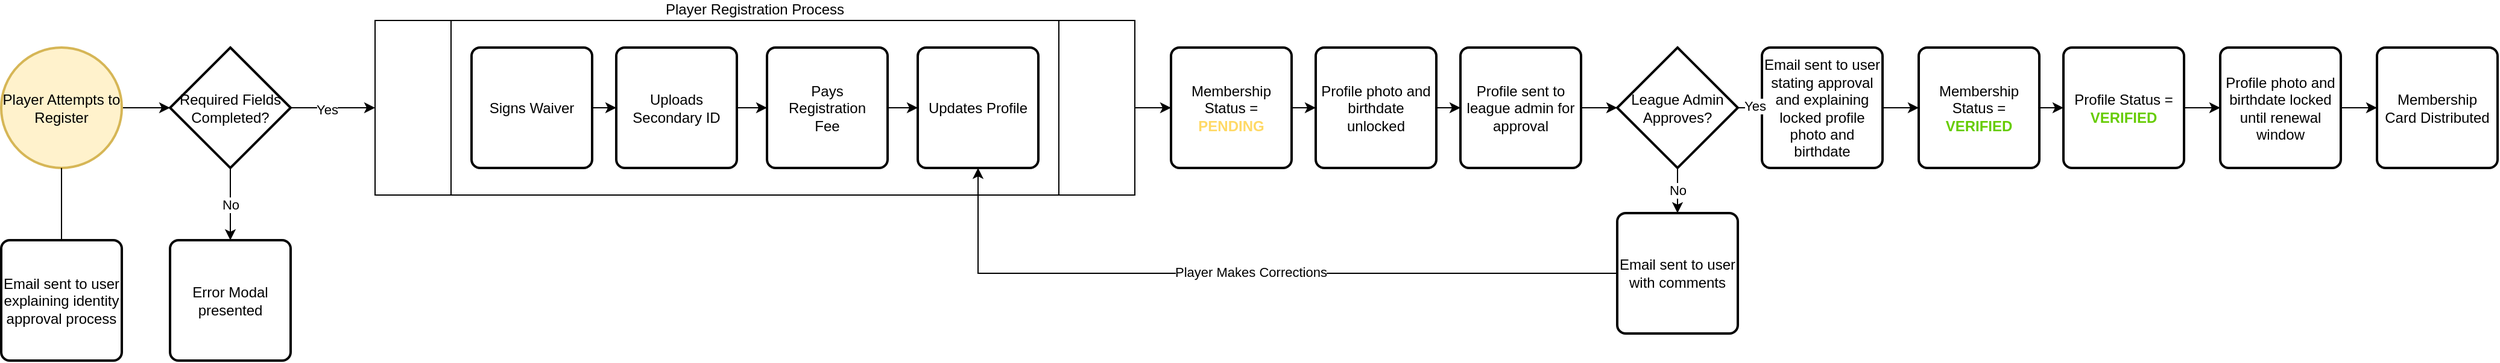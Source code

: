 <mxfile version="15.6.1" type="device"><diagram id="XekXhvEpuuzrlGiLrbA6" name="Page-1"><mxGraphModel dx="2887" dy="1049" grid="1" gridSize="10" guides="1" tooltips="1" connect="1" arrows="1" fold="1" page="1" pageScale="1" pageWidth="850" pageHeight="1100" math="0" shadow="0"><root><mxCell id="0"/><mxCell id="1" parent="0"/><mxCell id="D3nuCE9SUeHKN9wNZ5rO-1" style="edgeStyle=orthogonalEdgeStyle;rounded=0;orthogonalLoop=1;jettySize=auto;html=1;" edge="1" parent="1"><mxGeometry relative="1" as="geometry"><mxPoint x="430" y="540" as="sourcePoint"/></mxGeometry></mxCell><mxCell id="D3nuCE9SUeHKN9wNZ5rO-2" value="No" style="edgeStyle=orthogonalEdgeStyle;rounded=0;orthogonalLoop=1;jettySize=auto;html=1;entryX=0.5;entryY=0;entryDx=0;entryDy=0;entryPerimeter=0;" edge="1" parent="1"><mxGeometry relative="1" as="geometry"><mxPoint x="580" y="590" as="sourcePoint"/></mxGeometry></mxCell><mxCell id="D3nuCE9SUeHKN9wNZ5rO-3" style="edgeStyle=orthogonalEdgeStyle;rounded=0;orthogonalLoop=1;jettySize=auto;html=1;entryX=0;entryY=0.5;entryDx=0;entryDy=0;entryPerimeter=0;" edge="1" parent="1"><mxGeometry relative="1" as="geometry"><mxPoint x="630" y="540" as="sourcePoint"/></mxGeometry></mxCell><mxCell id="D3nuCE9SUeHKN9wNZ5rO-4" value="Yes" style="edgeLabel;html=1;align=center;verticalAlign=middle;resizable=0;points=[];" vertex="1" connectable="0" parent="D3nuCE9SUeHKN9wNZ5rO-3"><mxGeometry x="-0.243" y="-1" relative="1" as="geometry"><mxPoint as="offset"/></mxGeometry></mxCell><mxCell id="D3nuCE9SUeHKN9wNZ5rO-5" style="edgeStyle=orthogonalEdgeStyle;rounded=0;orthogonalLoop=1;jettySize=auto;html=1;entryX=0;entryY=0.5;entryDx=0;entryDy=0;" edge="1" parent="1"><mxGeometry relative="1" as="geometry"><mxPoint x="826.67" y="540" as="sourcePoint"/></mxGeometry></mxCell><mxCell id="D3nuCE9SUeHKN9wNZ5rO-6" style="edgeStyle=orthogonalEdgeStyle;rounded=0;orthogonalLoop=1;jettySize=auto;html=1;entryX=0;entryY=0.5;entryDx=0;entryDy=0;" edge="1" parent="1" source="D3nuCE9SUeHKN9wNZ5rO-8" target="D3nuCE9SUeHKN9wNZ5rO-26"><mxGeometry relative="1" as="geometry"/></mxCell><mxCell id="D3nuCE9SUeHKN9wNZ5rO-8" value="Email sent to user stating approval and explaining locked profile photo and birthdate" style="rounded=1;whiteSpace=wrap;html=1;absoluteArcSize=1;arcSize=14;strokeWidth=2;" vertex="1" parent="1"><mxGeometry x="1290" y="622.5" width="100" height="100" as="geometry"/></mxCell><mxCell id="D3nuCE9SUeHKN9wNZ5rO-48" style="edgeStyle=orthogonalEdgeStyle;rounded=0;orthogonalLoop=1;jettySize=auto;html=1;entryX=0;entryY=0.5;entryDx=0;entryDy=0;entryPerimeter=0;" edge="1" parent="1" source="D3nuCE9SUeHKN9wNZ5rO-11" target="D3nuCE9SUeHKN9wNZ5rO-47"><mxGeometry relative="1" as="geometry"/></mxCell><mxCell id="D3nuCE9SUeHKN9wNZ5rO-11" value="Player Attempts to Register" style="strokeWidth=2;html=1;shape=mxgraph.flowchart.start_2;whiteSpace=wrap;fillColor=#fff2cc;strokeColor=#d6b656;" vertex="1" parent="1"><mxGeometry x="-170" y="622.5" width="100" height="100" as="geometry"/></mxCell><mxCell id="D3nuCE9SUeHKN9wNZ5rO-12" style="edgeStyle=orthogonalEdgeStyle;rounded=0;orthogonalLoop=1;jettySize=auto;html=1;entryX=0;entryY=0.5;entryDx=0;entryDy=0;" edge="1" parent="1" source="D3nuCE9SUeHKN9wNZ5rO-14" target="D3nuCE9SUeHKN9wNZ5rO-32"><mxGeometry relative="1" as="geometry"/></mxCell><mxCell id="D3nuCE9SUeHKN9wNZ5rO-14" value="Membership&lt;br&gt;Status = &lt;b&gt;&lt;font color=&quot;#ffd966&quot;&gt;PENDING&lt;/font&gt;&lt;/b&gt;" style="rounded=1;whiteSpace=wrap;html=1;absoluteArcSize=1;arcSize=14;strokeWidth=2;" vertex="1" parent="1"><mxGeometry x="800" y="622.5" width="100" height="100" as="geometry"/></mxCell><mxCell id="D3nuCE9SUeHKN9wNZ5rO-15" style="edgeStyle=orthogonalEdgeStyle;rounded=0;orthogonalLoop=1;jettySize=auto;html=1;entryX=0;entryY=0.5;entryDx=0;entryDy=0;entryPerimeter=0;" edge="1" parent="1" source="D3nuCE9SUeHKN9wNZ5rO-17" target="D3nuCE9SUeHKN9wNZ5rO-21"><mxGeometry relative="1" as="geometry"/></mxCell><mxCell id="D3nuCE9SUeHKN9wNZ5rO-17" value="Profile sent to league admin for approval" style="rounded=1;whiteSpace=wrap;html=1;absoluteArcSize=1;arcSize=14;strokeWidth=2;" vertex="1" parent="1"><mxGeometry x="1040" y="622.5" width="100" height="100" as="geometry"/></mxCell><mxCell id="D3nuCE9SUeHKN9wNZ5rO-18" style="edgeStyle=orthogonalEdgeStyle;rounded=0;orthogonalLoop=1;jettySize=auto;html=1;" edge="1" parent="1" source="D3nuCE9SUeHKN9wNZ5rO-21" target="D3nuCE9SUeHKN9wNZ5rO-8"><mxGeometry relative="1" as="geometry"/></mxCell><mxCell id="D3nuCE9SUeHKN9wNZ5rO-19" value="Yes" style="edgeLabel;html=1;align=center;verticalAlign=middle;resizable=0;points=[];" vertex="1" connectable="0" parent="D3nuCE9SUeHKN9wNZ5rO-18"><mxGeometry x="-0.533" y="2" relative="1" as="geometry"><mxPoint as="offset"/></mxGeometry></mxCell><mxCell id="D3nuCE9SUeHKN9wNZ5rO-20" value="No" style="edgeStyle=orthogonalEdgeStyle;rounded=0;orthogonalLoop=1;jettySize=auto;html=1;entryX=0.5;entryY=0;entryDx=0;entryDy=0;" edge="1" parent="1" source="D3nuCE9SUeHKN9wNZ5rO-21" target="D3nuCE9SUeHKN9wNZ5rO-23"><mxGeometry relative="1" as="geometry"/></mxCell><mxCell id="D3nuCE9SUeHKN9wNZ5rO-21" value="League Admin Approves?" style="strokeWidth=2;html=1;shape=mxgraph.flowchart.decision;whiteSpace=wrap;" vertex="1" parent="1"><mxGeometry x="1170" y="622.5" width="100" height="100" as="geometry"/></mxCell><mxCell id="D3nuCE9SUeHKN9wNZ5rO-23" value="Email sent to user with comments" style="rounded=1;whiteSpace=wrap;html=1;absoluteArcSize=1;arcSize=14;strokeWidth=2;" vertex="1" parent="1"><mxGeometry x="1170" y="760" width="100" height="100" as="geometry"/></mxCell><mxCell id="D3nuCE9SUeHKN9wNZ5rO-58" style="edgeStyle=orthogonalEdgeStyle;rounded=0;orthogonalLoop=1;jettySize=auto;html=1;entryX=0;entryY=0.5;entryDx=0;entryDy=0;" edge="1" parent="1" source="D3nuCE9SUeHKN9wNZ5rO-26" target="D3nuCE9SUeHKN9wNZ5rO-57"><mxGeometry relative="1" as="geometry"/></mxCell><mxCell id="D3nuCE9SUeHKN9wNZ5rO-26" value="Membership&lt;br&gt;Status = &lt;b&gt;&lt;font color=&quot;#66cc00&quot;&gt;VERIFIED&lt;/font&gt;&lt;/b&gt;" style="rounded=1;whiteSpace=wrap;html=1;absoluteArcSize=1;arcSize=14;strokeWidth=2;" vertex="1" parent="1"><mxGeometry x="1420" y="622.5" width="100" height="100" as="geometry"/></mxCell><mxCell id="D3nuCE9SUeHKN9wNZ5rO-28" style="edgeStyle=orthogonalEdgeStyle;rounded=0;orthogonalLoop=1;jettySize=auto;html=1;entryX=0;entryY=0.5;entryDx=0;entryDy=0;" edge="1" parent="1" source="D3nuCE9SUeHKN9wNZ5rO-29" target="D3nuCE9SUeHKN9wNZ5rO-36"><mxGeometry relative="1" as="geometry"/></mxCell><mxCell id="D3nuCE9SUeHKN9wNZ5rO-29" value="Profile photo and birthdate locked until renewal window" style="rounded=1;whiteSpace=wrap;html=1;absoluteArcSize=1;arcSize=14;strokeWidth=2;" vertex="1" parent="1"><mxGeometry x="1670" y="622.5" width="100" height="100" as="geometry"/></mxCell><mxCell id="D3nuCE9SUeHKN9wNZ5rO-30" style="edgeStyle=orthogonalEdgeStyle;rounded=0;orthogonalLoop=1;jettySize=auto;html=1;entryX=0;entryY=0.5;entryDx=0;entryDy=0;" edge="1" parent="1" source="D3nuCE9SUeHKN9wNZ5rO-32" target="D3nuCE9SUeHKN9wNZ5rO-17"><mxGeometry relative="1" as="geometry"/></mxCell><mxCell id="D3nuCE9SUeHKN9wNZ5rO-32" value="Profile photo and birthdate unlocked" style="rounded=1;whiteSpace=wrap;html=1;absoluteArcSize=1;arcSize=14;strokeWidth=2;" vertex="1" parent="1"><mxGeometry x="920" y="622.5" width="100" height="100" as="geometry"/></mxCell><mxCell id="D3nuCE9SUeHKN9wNZ5rO-36" value="Membership&lt;br&gt;Card Distributed" style="rounded=1;whiteSpace=wrap;html=1;absoluteArcSize=1;arcSize=14;strokeWidth=2;" vertex="1" parent="1"><mxGeometry x="1800" y="622.5" width="100" height="100" as="geometry"/></mxCell><mxCell id="D3nuCE9SUeHKN9wNZ5rO-37" value="Email sent to user explaining identity approval process" style="rounded=1;whiteSpace=wrap;html=1;absoluteArcSize=1;arcSize=14;strokeWidth=2;" vertex="1" parent="1"><mxGeometry x="-170" y="782.5" width="100" height="100" as="geometry"/></mxCell><mxCell id="D3nuCE9SUeHKN9wNZ5rO-38" value="" style="edgeStyle=orthogonalEdgeStyle;rounded=0;orthogonalLoop=1;jettySize=auto;html=1;entryX=0.5;entryY=0;entryDx=0;entryDy=0;endArrow=none;" edge="1" parent="1" source="D3nuCE9SUeHKN9wNZ5rO-11" target="D3nuCE9SUeHKN9wNZ5rO-37"><mxGeometry relative="1" as="geometry"><mxPoint x="280" y="722.5" as="sourcePoint"/><mxPoint x="279.4" y="993.52" as="targetPoint"/></mxGeometry></mxCell><mxCell id="D3nuCE9SUeHKN9wNZ5rO-56" style="edgeStyle=orthogonalEdgeStyle;rounded=0;orthogonalLoop=1;jettySize=auto;html=1;entryX=0;entryY=0.5;entryDx=0;entryDy=0;" edge="1" parent="1" source="D3nuCE9SUeHKN9wNZ5rO-39" target="D3nuCE9SUeHKN9wNZ5rO-14"><mxGeometry relative="1" as="geometry"/></mxCell><mxCell id="D3nuCE9SUeHKN9wNZ5rO-39" value="Player Registration Process" style="shape=process;whiteSpace=wrap;html=1;backgroundOutline=1;labelPosition=center;verticalLabelPosition=top;align=center;verticalAlign=bottom;" vertex="1" parent="1"><mxGeometry x="140" y="600" width="630" height="145" as="geometry"/></mxCell><mxCell id="D3nuCE9SUeHKN9wNZ5rO-40" style="edgeStyle=orthogonalEdgeStyle;rounded=0;orthogonalLoop=1;jettySize=auto;html=1;entryX=0;entryY=0.5;entryDx=0;entryDy=0;" edge="1" parent="1" source="D3nuCE9SUeHKN9wNZ5rO-41" target="D3nuCE9SUeHKN9wNZ5rO-43"><mxGeometry relative="1" as="geometry"/></mxCell><mxCell id="D3nuCE9SUeHKN9wNZ5rO-41" value="Signs Waiver" style="rounded=1;whiteSpace=wrap;html=1;absoluteArcSize=1;arcSize=14;strokeWidth=2;" vertex="1" parent="1"><mxGeometry x="220" y="622.5" width="100" height="100" as="geometry"/></mxCell><mxCell id="D3nuCE9SUeHKN9wNZ5rO-42" style="edgeStyle=orthogonalEdgeStyle;rounded=0;orthogonalLoop=1;jettySize=auto;html=1;entryX=0;entryY=0.5;entryDx=0;entryDy=0;" edge="1" parent="1" source="D3nuCE9SUeHKN9wNZ5rO-43" target="D3nuCE9SUeHKN9wNZ5rO-45"><mxGeometry relative="1" as="geometry"/></mxCell><mxCell id="D3nuCE9SUeHKN9wNZ5rO-43" value="Uploads Secondary ID" style="rounded=1;whiteSpace=wrap;html=1;absoluteArcSize=1;arcSize=14;strokeWidth=2;" vertex="1" parent="1"><mxGeometry x="340" y="622.5" width="100" height="100" as="geometry"/></mxCell><mxCell id="D3nuCE9SUeHKN9wNZ5rO-44" style="edgeStyle=orthogonalEdgeStyle;rounded=0;orthogonalLoop=1;jettySize=auto;html=1;entryX=0;entryY=0.5;entryDx=0;entryDy=0;" edge="1" parent="1" source="D3nuCE9SUeHKN9wNZ5rO-45" target="D3nuCE9SUeHKN9wNZ5rO-46"><mxGeometry relative="1" as="geometry"/></mxCell><mxCell id="D3nuCE9SUeHKN9wNZ5rO-45" value="Pays &lt;br&gt;Registration &lt;br&gt;Fee" style="rounded=1;whiteSpace=wrap;html=1;absoluteArcSize=1;arcSize=14;strokeWidth=2;" vertex="1" parent="1"><mxGeometry x="465" y="622.5" width="100" height="100" as="geometry"/></mxCell><mxCell id="D3nuCE9SUeHKN9wNZ5rO-46" value="Updates Profile" style="rounded=1;whiteSpace=wrap;html=1;absoluteArcSize=1;arcSize=14;strokeWidth=2;" vertex="1" parent="1"><mxGeometry x="590" y="622.5" width="100" height="100" as="geometry"/></mxCell><mxCell id="D3nuCE9SUeHKN9wNZ5rO-50" style="edgeStyle=orthogonalEdgeStyle;rounded=0;orthogonalLoop=1;jettySize=auto;html=1;entryX=0.5;entryY=0;entryDx=0;entryDy=0;" edge="1" parent="1" source="D3nuCE9SUeHKN9wNZ5rO-47" target="D3nuCE9SUeHKN9wNZ5rO-49"><mxGeometry relative="1" as="geometry"/></mxCell><mxCell id="D3nuCE9SUeHKN9wNZ5rO-51" value="No" style="edgeLabel;html=1;align=center;verticalAlign=middle;resizable=0;points=[];" vertex="1" connectable="0" parent="D3nuCE9SUeHKN9wNZ5rO-50"><mxGeometry x="0.7" relative="1" as="geometry"><mxPoint y="-21" as="offset"/></mxGeometry></mxCell><mxCell id="D3nuCE9SUeHKN9wNZ5rO-52" style="edgeStyle=orthogonalEdgeStyle;rounded=0;orthogonalLoop=1;jettySize=auto;html=1;entryX=0;entryY=0.5;entryDx=0;entryDy=0;" edge="1" parent="1" source="D3nuCE9SUeHKN9wNZ5rO-47" target="D3nuCE9SUeHKN9wNZ5rO-39"><mxGeometry relative="1" as="geometry"/></mxCell><mxCell id="D3nuCE9SUeHKN9wNZ5rO-53" value="Yes" style="edgeLabel;html=1;align=center;verticalAlign=middle;resizable=0;points=[];" vertex="1" connectable="0" parent="D3nuCE9SUeHKN9wNZ5rO-52"><mxGeometry x="-0.139" y="-1" relative="1" as="geometry"><mxPoint as="offset"/></mxGeometry></mxCell><mxCell id="D3nuCE9SUeHKN9wNZ5rO-47" value="Required Fields Completed?" style="strokeWidth=2;html=1;shape=mxgraph.flowchart.decision;whiteSpace=wrap;" vertex="1" parent="1"><mxGeometry x="-30" y="622.5" width="100" height="100" as="geometry"/></mxCell><mxCell id="D3nuCE9SUeHKN9wNZ5rO-49" value="Error Modal presented" style="rounded=1;whiteSpace=wrap;html=1;absoluteArcSize=1;arcSize=14;strokeWidth=2;" vertex="1" parent="1"><mxGeometry x="-30" y="782.5" width="100" height="100" as="geometry"/></mxCell><mxCell id="D3nuCE9SUeHKN9wNZ5rO-54" style="edgeStyle=orthogonalEdgeStyle;rounded=0;orthogonalLoop=1;jettySize=auto;html=1;entryX=0.5;entryY=1;entryDx=0;entryDy=0;" edge="1" parent="1" source="D3nuCE9SUeHKN9wNZ5rO-23" target="D3nuCE9SUeHKN9wNZ5rO-46"><mxGeometry relative="1" as="geometry"/></mxCell><mxCell id="D3nuCE9SUeHKN9wNZ5rO-55" value="Player Makes Corrections" style="edgeLabel;html=1;align=center;verticalAlign=middle;resizable=0;points=[];" vertex="1" connectable="0" parent="D3nuCE9SUeHKN9wNZ5rO-54"><mxGeometry x="-0.016" y="-1" relative="1" as="geometry"><mxPoint as="offset"/></mxGeometry></mxCell><mxCell id="D3nuCE9SUeHKN9wNZ5rO-59" style="edgeStyle=orthogonalEdgeStyle;rounded=0;orthogonalLoop=1;jettySize=auto;html=1;entryX=0;entryY=0.5;entryDx=0;entryDy=0;" edge="1" parent="1" source="D3nuCE9SUeHKN9wNZ5rO-57" target="D3nuCE9SUeHKN9wNZ5rO-29"><mxGeometry relative="1" as="geometry"/></mxCell><mxCell id="D3nuCE9SUeHKN9wNZ5rO-57" value="Profile Status = &lt;b&gt;&lt;font color=&quot;#66cc00&quot;&gt;VERIFIED&lt;/font&gt;&lt;/b&gt;" style="rounded=1;whiteSpace=wrap;html=1;absoluteArcSize=1;arcSize=14;strokeWidth=2;" vertex="1" parent="1"><mxGeometry x="1540" y="622.5" width="100" height="100" as="geometry"/></mxCell></root></mxGraphModel></diagram></mxfile>